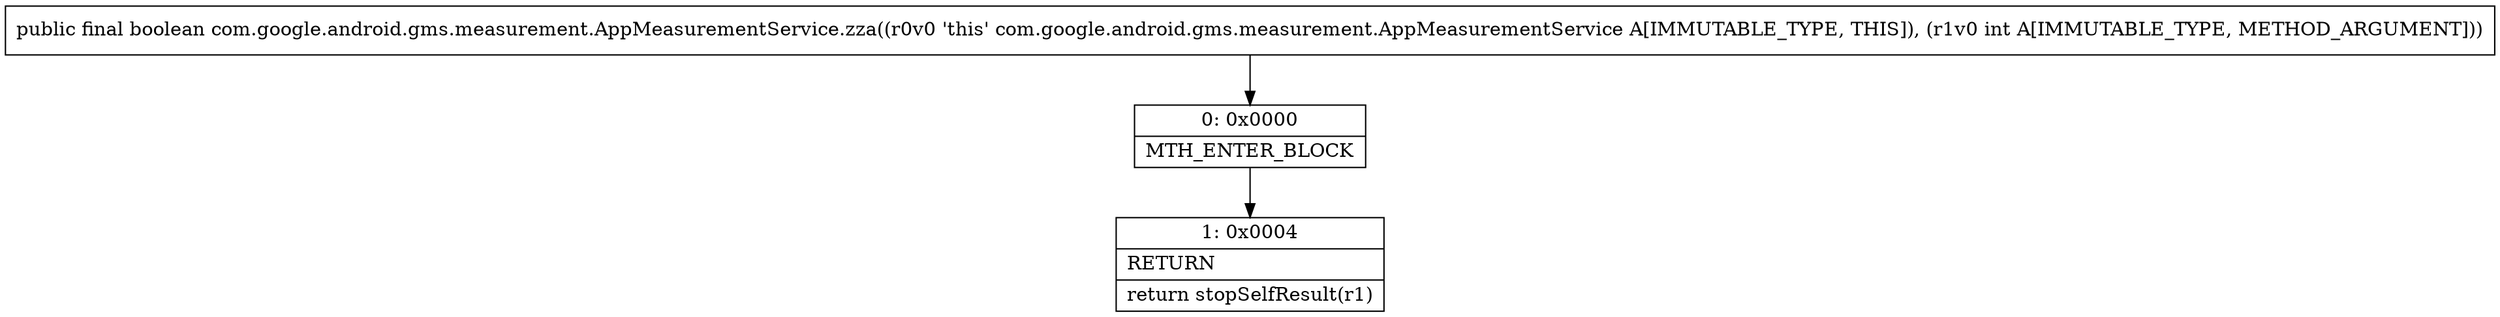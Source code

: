 digraph "CFG forcom.google.android.gms.measurement.AppMeasurementService.zza(I)Z" {
Node_0 [shape=record,label="{0\:\ 0x0000|MTH_ENTER_BLOCK\l}"];
Node_1 [shape=record,label="{1\:\ 0x0004|RETURN\l|return stopSelfResult(r1)\l}"];
MethodNode[shape=record,label="{public final boolean com.google.android.gms.measurement.AppMeasurementService.zza((r0v0 'this' com.google.android.gms.measurement.AppMeasurementService A[IMMUTABLE_TYPE, THIS]), (r1v0 int A[IMMUTABLE_TYPE, METHOD_ARGUMENT])) }"];
MethodNode -> Node_0;
Node_0 -> Node_1;
}

